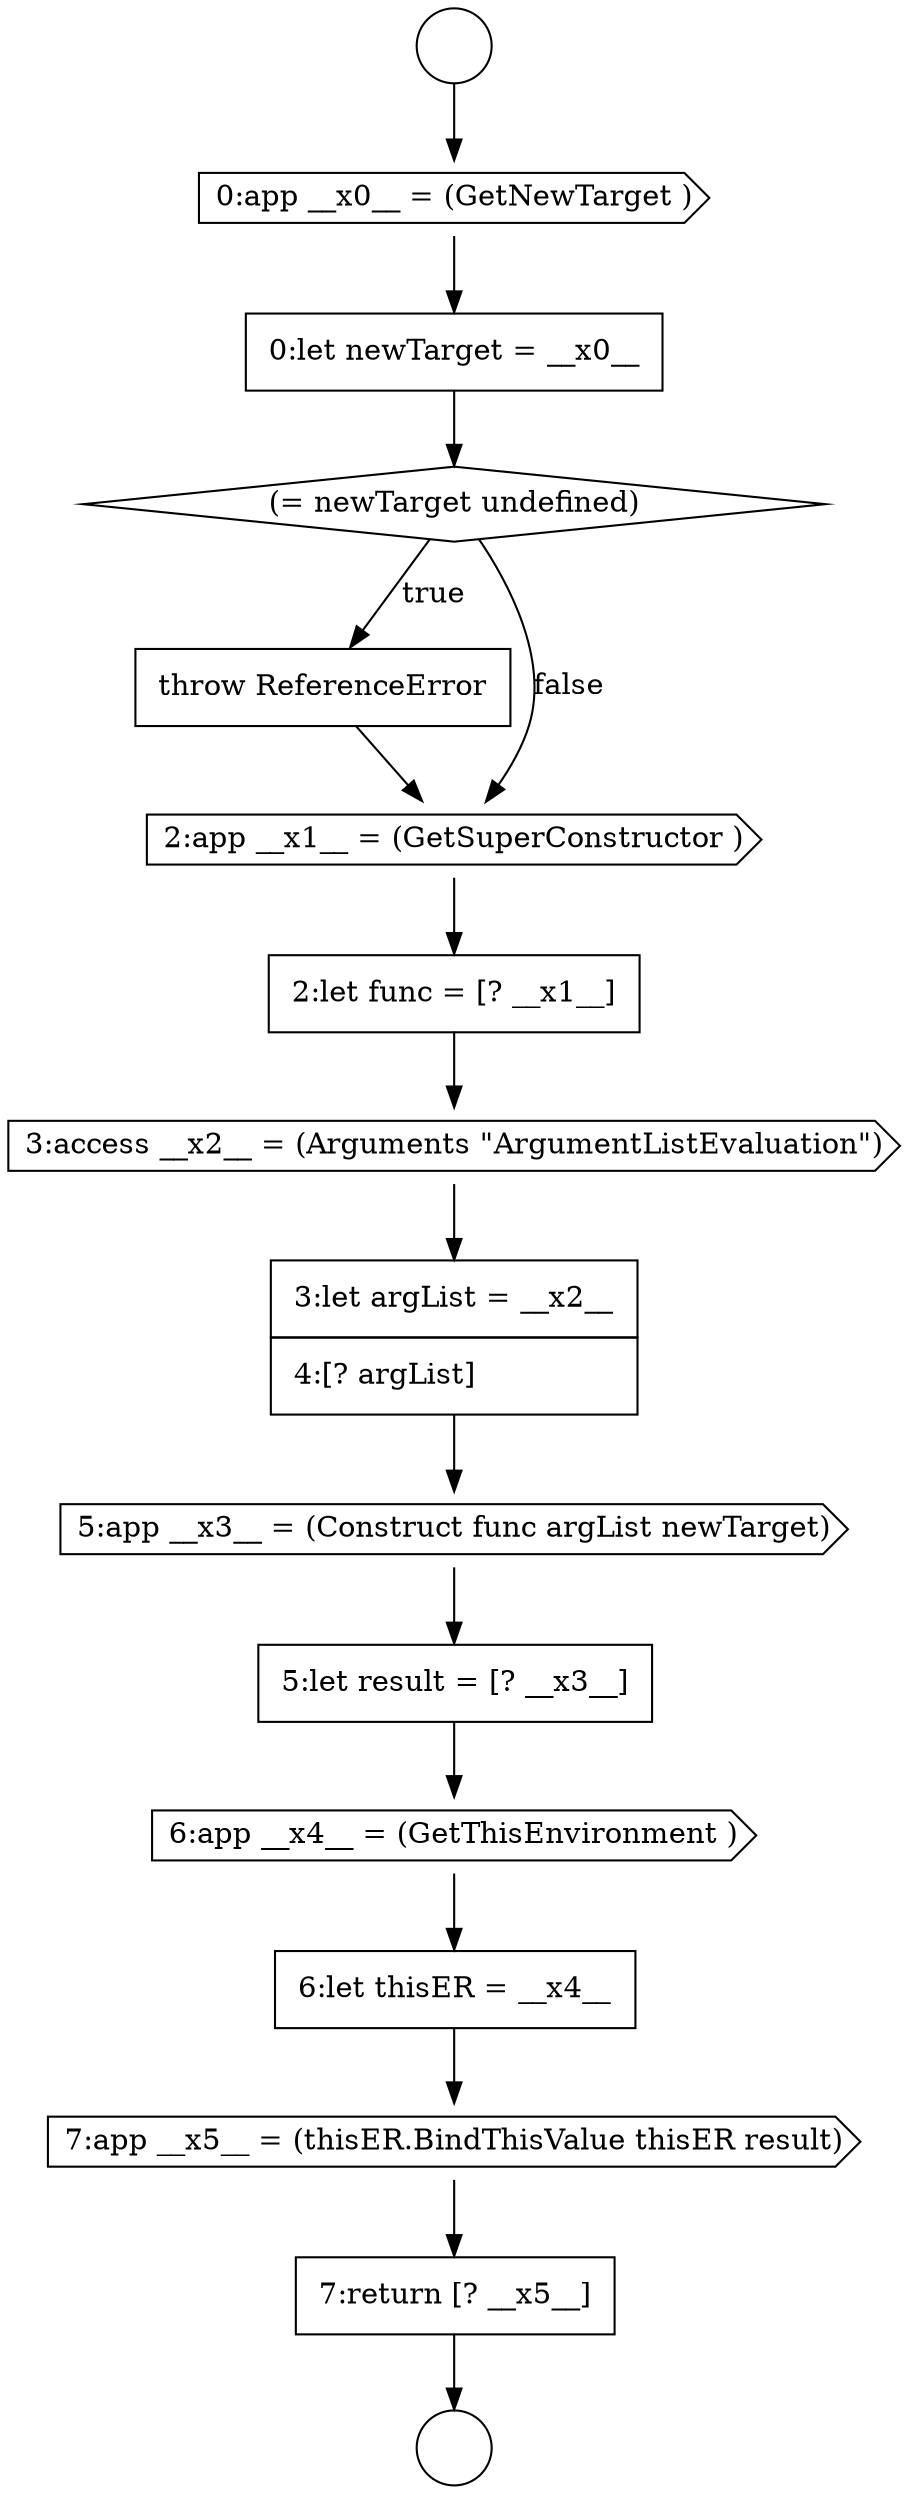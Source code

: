 digraph {
  node4043 [shape=circle label=" " color="black" fillcolor="white" style=filled]
  node4047 [shape=none, margin=0, label=<<font color="black">
    <table border="0" cellborder="1" cellspacing="0" cellpadding="10">
      <tr><td align="left">throw ReferenceError</td></tr>
    </table>
  </font>> color="black" fillcolor="white" style=filled]
  node4050 [shape=cds, label=<<font color="black">3:access __x2__ = (Arguments &quot;ArgumentListEvaluation&quot;)</font>> color="black" fillcolor="white" style=filled]
  node4055 [shape=none, margin=0, label=<<font color="black">
    <table border="0" cellborder="1" cellspacing="0" cellpadding="10">
      <tr><td align="left">6:let thisER = __x4__</td></tr>
    </table>
  </font>> color="black" fillcolor="white" style=filled]
  node4044 [shape=cds, label=<<font color="black">0:app __x0__ = (GetNewTarget )</font>> color="black" fillcolor="white" style=filled]
  node4053 [shape=none, margin=0, label=<<font color="black">
    <table border="0" cellborder="1" cellspacing="0" cellpadding="10">
      <tr><td align="left">5:let result = [? __x3__]</td></tr>
    </table>
  </font>> color="black" fillcolor="white" style=filled]
  node4048 [shape=cds, label=<<font color="black">2:app __x1__ = (GetSuperConstructor )</font>> color="black" fillcolor="white" style=filled]
  node4052 [shape=cds, label=<<font color="black">5:app __x3__ = (Construct func argList newTarget)</font>> color="black" fillcolor="white" style=filled]
  node4045 [shape=none, margin=0, label=<<font color="black">
    <table border="0" cellborder="1" cellspacing="0" cellpadding="10">
      <tr><td align="left">0:let newTarget = __x0__</td></tr>
    </table>
  </font>> color="black" fillcolor="white" style=filled]
  node4042 [shape=circle label=" " color="black" fillcolor="white" style=filled]
  node4051 [shape=none, margin=0, label=<<font color="black">
    <table border="0" cellborder="1" cellspacing="0" cellpadding="10">
      <tr><td align="left">3:let argList = __x2__</td></tr>
      <tr><td align="left">4:[? argList]</td></tr>
    </table>
  </font>> color="black" fillcolor="white" style=filled]
  node4056 [shape=cds, label=<<font color="black">7:app __x5__ = (thisER.BindThisValue thisER result)</font>> color="black" fillcolor="white" style=filled]
  node4049 [shape=none, margin=0, label=<<font color="black">
    <table border="0" cellborder="1" cellspacing="0" cellpadding="10">
      <tr><td align="left">2:let func = [? __x1__]</td></tr>
    </table>
  </font>> color="black" fillcolor="white" style=filled]
  node4054 [shape=cds, label=<<font color="black">6:app __x4__ = (GetThisEnvironment )</font>> color="black" fillcolor="white" style=filled]
  node4057 [shape=none, margin=0, label=<<font color="black">
    <table border="0" cellborder="1" cellspacing="0" cellpadding="10">
      <tr><td align="left">7:return [? __x5__]</td></tr>
    </table>
  </font>> color="black" fillcolor="white" style=filled]
  node4046 [shape=diamond, label=<<font color="black">(= newTarget undefined)</font>> color="black" fillcolor="white" style=filled]
  node4050 -> node4051 [ color="black"]
  node4047 -> node4048 [ color="black"]
  node4045 -> node4046 [ color="black"]
  node4055 -> node4056 [ color="black"]
  node4052 -> node4053 [ color="black"]
  node4042 -> node4044 [ color="black"]
  node4056 -> node4057 [ color="black"]
  node4046 -> node4047 [label=<<font color="black">true</font>> color="black"]
  node4046 -> node4048 [label=<<font color="black">false</font>> color="black"]
  node4049 -> node4050 [ color="black"]
  node4054 -> node4055 [ color="black"]
  node4048 -> node4049 [ color="black"]
  node4057 -> node4043 [ color="black"]
  node4044 -> node4045 [ color="black"]
  node4051 -> node4052 [ color="black"]
  node4053 -> node4054 [ color="black"]
}
